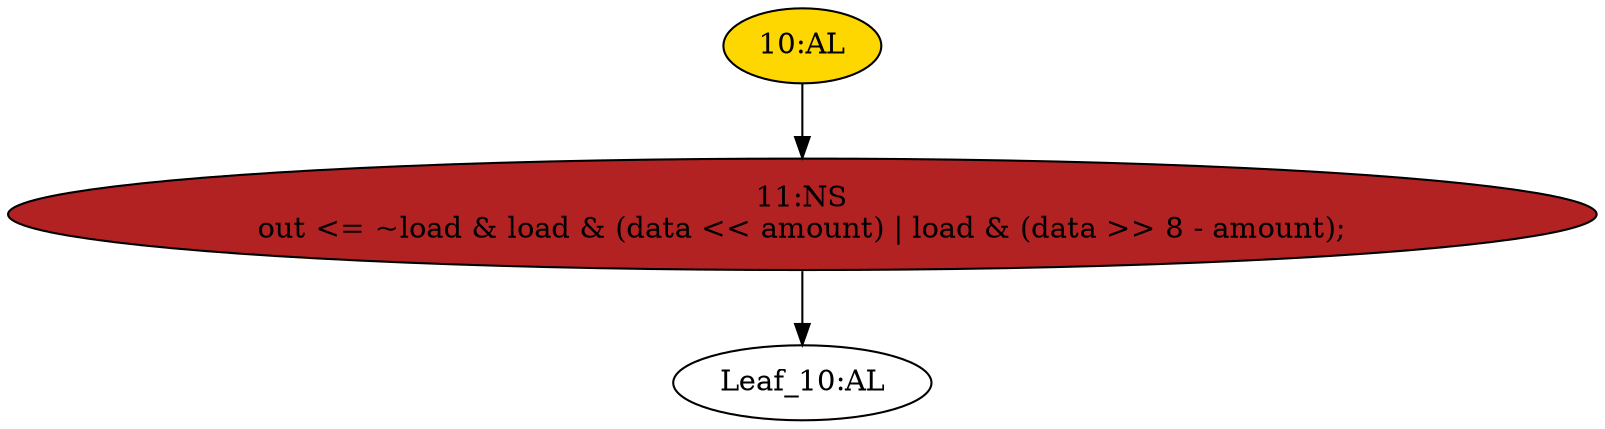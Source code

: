 strict digraph "" {
	node [label="\N"];
	"11:NS"	[ast="<pyverilog.vparser.ast.NonblockingSubstitution object at 0x7f2736cb0910>",
		fillcolor=firebrick,
		label="11:NS
out <= ~load & load & (data << amount) | load & (data >> 8 - amount);",
		statements="[<pyverilog.vparser.ast.NonblockingSubstitution object at 0x7f2736cb0910>]",
		style=filled,
		typ=NonblockingSubstitution];
	"Leaf_10:AL"	[def_var="['out']",
		label="Leaf_10:AL"];
	"11:NS" -> "Leaf_10:AL"	[cond="[]",
		lineno=None];
	"10:AL"	[ast="<pyverilog.vparser.ast.Always object at 0x7f2736cb0f50>",
		clk_sens=True,
		fillcolor=gold,
		label="10:AL",
		sens="['clk', 'reset']",
		statements="[]",
		style=filled,
		typ=Always,
		use_var="['load', 'amount', 'data']"];
	"10:AL" -> "11:NS"	[cond="[]",
		lineno=None];
}
